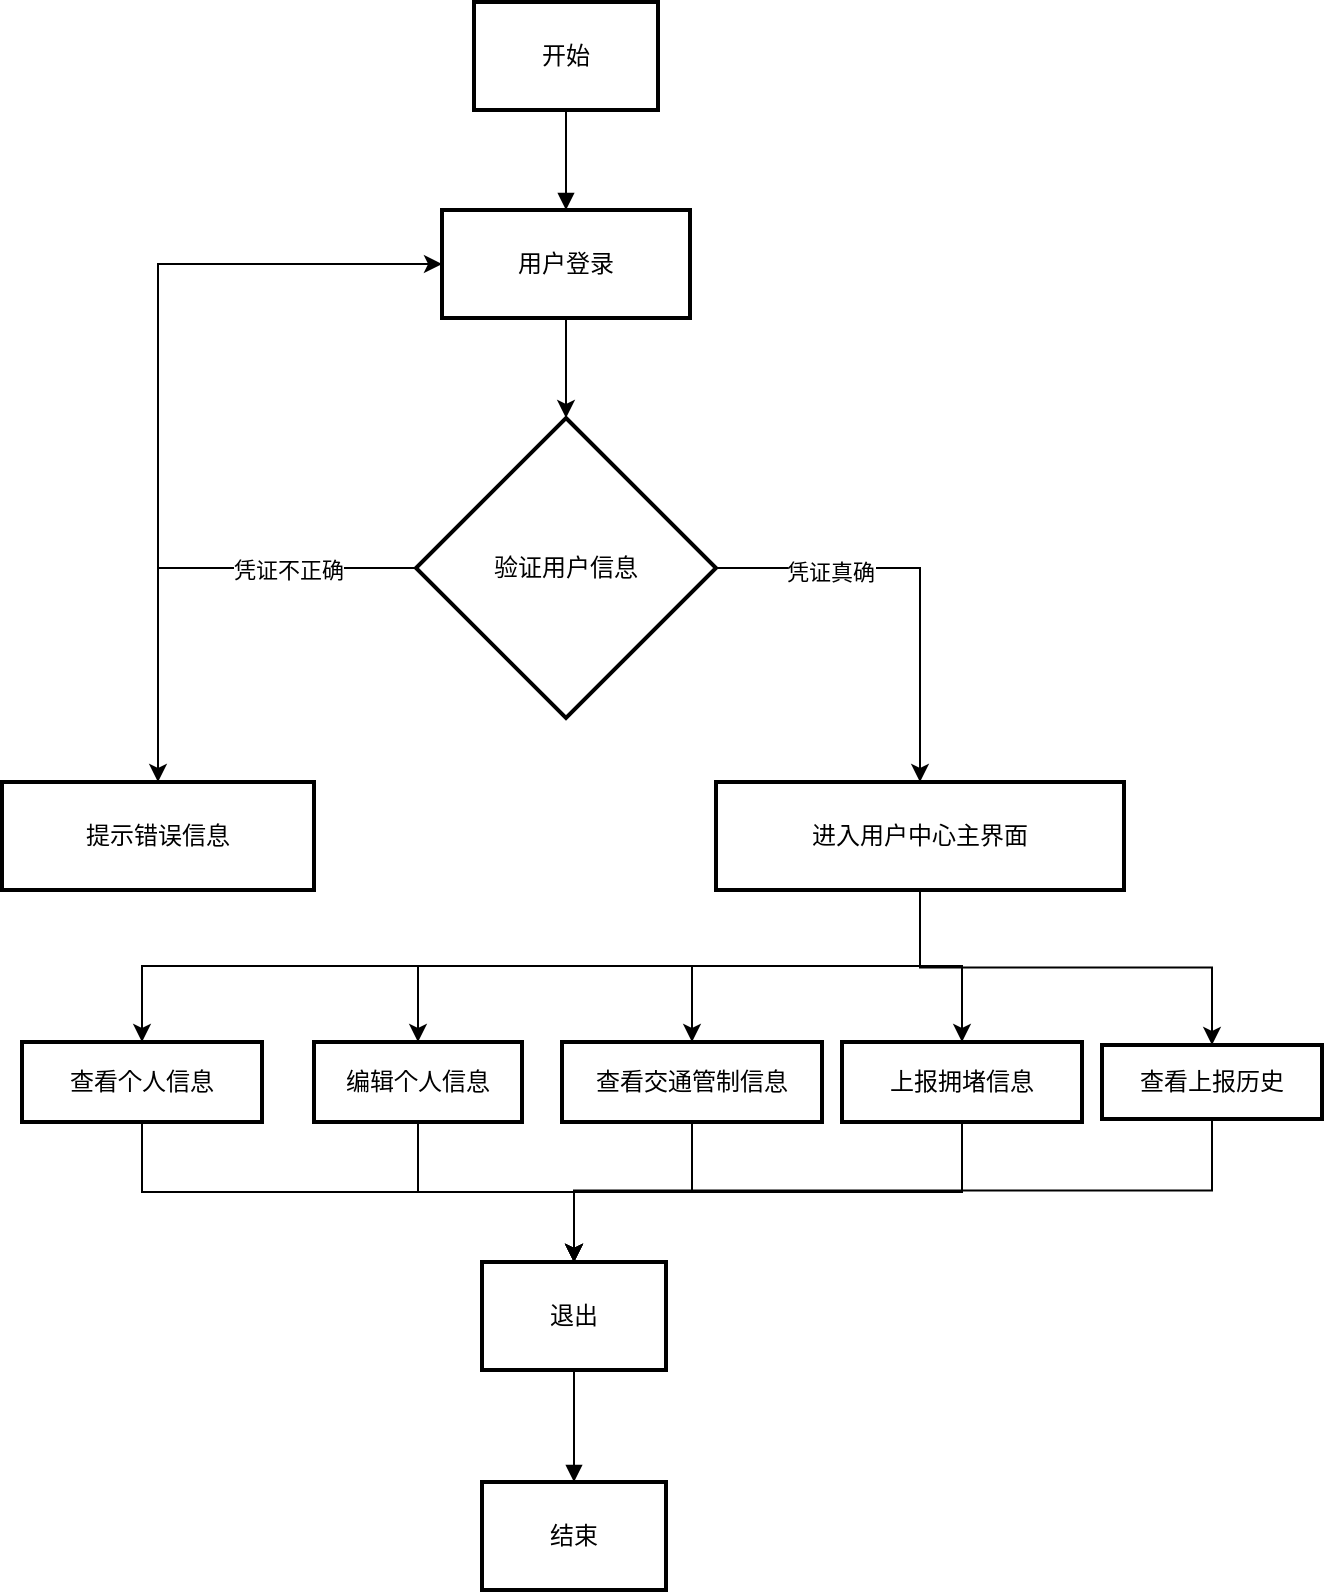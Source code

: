 <mxfile version="26.1.1">
  <diagram name="第 1 页" id="kEDrvWN_euG7bhp5yZnL">
    <mxGraphModel dx="1436" dy="968" grid="0" gridSize="10" guides="1" tooltips="1" connect="1" arrows="1" fold="1" page="0" pageScale="1" pageWidth="827" pageHeight="1169" math="0" shadow="0">
      <root>
        <mxCell id="0" />
        <mxCell id="1" parent="0" />
        <mxCell id="nvbFOfH96_LNAPdKeJm2-4" value="开始" style="whiteSpace=wrap;strokeWidth=2;" vertex="1" parent="1">
          <mxGeometry x="476" y="20" width="92" height="54" as="geometry" />
        </mxCell>
        <mxCell id="nvbFOfH96_LNAPdKeJm2-28" value="" style="edgeStyle=orthogonalEdgeStyle;rounded=0;orthogonalLoop=1;jettySize=auto;html=1;" edge="1" parent="1" source="nvbFOfH96_LNAPdKeJm2-5" target="nvbFOfH96_LNAPdKeJm2-6">
          <mxGeometry relative="1" as="geometry" />
        </mxCell>
        <mxCell id="nvbFOfH96_LNAPdKeJm2-5" value="用户登录" style="whiteSpace=wrap;strokeWidth=2;" vertex="1" parent="1">
          <mxGeometry x="460" y="124" width="124" height="54" as="geometry" />
        </mxCell>
        <mxCell id="nvbFOfH96_LNAPdKeJm2-31" style="edgeStyle=orthogonalEdgeStyle;rounded=0;orthogonalLoop=1;jettySize=auto;html=1;exitX=0;exitY=0.5;exitDx=0;exitDy=0;" edge="1" parent="1" source="nvbFOfH96_LNAPdKeJm2-6" target="nvbFOfH96_LNAPdKeJm2-7">
          <mxGeometry relative="1" as="geometry" />
        </mxCell>
        <mxCell id="nvbFOfH96_LNAPdKeJm2-44" value="凭证不正确" style="edgeLabel;html=1;align=center;verticalAlign=middle;resizable=0;points=[];" vertex="1" connectable="0" parent="nvbFOfH96_LNAPdKeJm2-31">
          <mxGeometry x="-0.446" y="1" relative="1" as="geometry">
            <mxPoint x="1" as="offset" />
          </mxGeometry>
        </mxCell>
        <mxCell id="nvbFOfH96_LNAPdKeJm2-33" style="edgeStyle=orthogonalEdgeStyle;rounded=0;orthogonalLoop=1;jettySize=auto;html=1;exitX=1;exitY=0.5;exitDx=0;exitDy=0;" edge="1" parent="1" source="nvbFOfH96_LNAPdKeJm2-6" target="nvbFOfH96_LNAPdKeJm2-8">
          <mxGeometry relative="1" as="geometry" />
        </mxCell>
        <mxCell id="nvbFOfH96_LNAPdKeJm2-45" value="凭证真确" style="edgeLabel;html=1;align=center;verticalAlign=middle;resizable=0;points=[];" vertex="1" connectable="0" parent="nvbFOfH96_LNAPdKeJm2-33">
          <mxGeometry x="-0.46" y="-2" relative="1" as="geometry">
            <mxPoint as="offset" />
          </mxGeometry>
        </mxCell>
        <mxCell id="nvbFOfH96_LNAPdKeJm2-6" value="验证用户信息" style="rhombus;strokeWidth=2;whiteSpace=wrap;" vertex="1" parent="1">
          <mxGeometry x="447" y="228" width="150" height="150" as="geometry" />
        </mxCell>
        <mxCell id="nvbFOfH96_LNAPdKeJm2-32" style="edgeStyle=orthogonalEdgeStyle;rounded=0;orthogonalLoop=1;jettySize=auto;html=1;exitX=0.5;exitY=0;exitDx=0;exitDy=0;entryX=0;entryY=0.5;entryDx=0;entryDy=0;" edge="1" parent="1" source="nvbFOfH96_LNAPdKeJm2-7" target="nvbFOfH96_LNAPdKeJm2-5">
          <mxGeometry relative="1" as="geometry" />
        </mxCell>
        <mxCell id="nvbFOfH96_LNAPdKeJm2-7" value="提示错误信息" style="whiteSpace=wrap;strokeWidth=2;" vertex="1" parent="1">
          <mxGeometry x="240" y="410" width="156" height="54" as="geometry" />
        </mxCell>
        <mxCell id="nvbFOfH96_LNAPdKeJm2-34" style="edgeStyle=orthogonalEdgeStyle;rounded=0;orthogonalLoop=1;jettySize=auto;html=1;" edge="1" parent="1" source="nvbFOfH96_LNAPdKeJm2-8" target="nvbFOfH96_LNAPdKeJm2-12">
          <mxGeometry relative="1" as="geometry" />
        </mxCell>
        <mxCell id="nvbFOfH96_LNAPdKeJm2-35" style="edgeStyle=orthogonalEdgeStyle;rounded=0;orthogonalLoop=1;jettySize=auto;html=1;exitX=0.5;exitY=1;exitDx=0;exitDy=0;" edge="1" parent="1" source="nvbFOfH96_LNAPdKeJm2-8" target="nvbFOfH96_LNAPdKeJm2-11">
          <mxGeometry relative="1" as="geometry" />
        </mxCell>
        <mxCell id="nvbFOfH96_LNAPdKeJm2-36" style="edgeStyle=orthogonalEdgeStyle;rounded=0;orthogonalLoop=1;jettySize=auto;html=1;exitX=0.5;exitY=1;exitDx=0;exitDy=0;" edge="1" parent="1" source="nvbFOfH96_LNAPdKeJm2-8" target="nvbFOfH96_LNAPdKeJm2-13">
          <mxGeometry relative="1" as="geometry" />
        </mxCell>
        <mxCell id="nvbFOfH96_LNAPdKeJm2-37" style="edgeStyle=orthogonalEdgeStyle;rounded=0;orthogonalLoop=1;jettySize=auto;html=1;exitX=0.5;exitY=1;exitDx=0;exitDy=0;" edge="1" parent="1" source="nvbFOfH96_LNAPdKeJm2-8" target="nvbFOfH96_LNAPdKeJm2-9">
          <mxGeometry relative="1" as="geometry" />
        </mxCell>
        <mxCell id="nvbFOfH96_LNAPdKeJm2-38" style="edgeStyle=orthogonalEdgeStyle;rounded=0;orthogonalLoop=1;jettySize=auto;html=1;exitX=0.5;exitY=1;exitDx=0;exitDy=0;" edge="1" parent="1" source="nvbFOfH96_LNAPdKeJm2-8" target="nvbFOfH96_LNAPdKeJm2-10">
          <mxGeometry relative="1" as="geometry" />
        </mxCell>
        <mxCell id="nvbFOfH96_LNAPdKeJm2-8" value="进入用户中心主界面" style="whiteSpace=wrap;strokeWidth=2;" vertex="1" parent="1">
          <mxGeometry x="597" y="410" width="204" height="54" as="geometry" />
        </mxCell>
        <mxCell id="nvbFOfH96_LNAPdKeJm2-39" style="edgeStyle=orthogonalEdgeStyle;rounded=0;orthogonalLoop=1;jettySize=auto;html=1;exitX=0.5;exitY=1;exitDx=0;exitDy=0;" edge="1" parent="1" source="nvbFOfH96_LNAPdKeJm2-9" target="nvbFOfH96_LNAPdKeJm2-14">
          <mxGeometry relative="1" as="geometry" />
        </mxCell>
        <mxCell id="nvbFOfH96_LNAPdKeJm2-9" value="查看个人信息" style="whiteSpace=wrap;strokeWidth=2;" vertex="1" parent="1">
          <mxGeometry x="250" y="540" width="120" height="40" as="geometry" />
        </mxCell>
        <mxCell id="nvbFOfH96_LNAPdKeJm2-40" style="edgeStyle=orthogonalEdgeStyle;rounded=0;orthogonalLoop=1;jettySize=auto;html=1;exitX=0.5;exitY=1;exitDx=0;exitDy=0;" edge="1" parent="1" source="nvbFOfH96_LNAPdKeJm2-10" target="nvbFOfH96_LNAPdKeJm2-14">
          <mxGeometry relative="1" as="geometry" />
        </mxCell>
        <mxCell id="nvbFOfH96_LNAPdKeJm2-10" value="编辑个人信息" style="whiteSpace=wrap;strokeWidth=2;" vertex="1" parent="1">
          <mxGeometry x="396" y="540" width="104" height="40" as="geometry" />
        </mxCell>
        <mxCell id="nvbFOfH96_LNAPdKeJm2-41" style="edgeStyle=orthogonalEdgeStyle;rounded=0;orthogonalLoop=1;jettySize=auto;html=1;exitX=0.5;exitY=1;exitDx=0;exitDy=0;entryX=0.5;entryY=0;entryDx=0;entryDy=0;" edge="1" parent="1" source="nvbFOfH96_LNAPdKeJm2-11" target="nvbFOfH96_LNAPdKeJm2-14">
          <mxGeometry relative="1" as="geometry" />
        </mxCell>
        <mxCell id="nvbFOfH96_LNAPdKeJm2-11" value="查看交通管制信息" style="whiteSpace=wrap;strokeWidth=2;" vertex="1" parent="1">
          <mxGeometry x="520" y="540" width="130" height="40" as="geometry" />
        </mxCell>
        <mxCell id="nvbFOfH96_LNAPdKeJm2-42" style="edgeStyle=orthogonalEdgeStyle;rounded=0;orthogonalLoop=1;jettySize=auto;html=1;exitX=0.5;exitY=1;exitDx=0;exitDy=0;entryX=0.5;entryY=0;entryDx=0;entryDy=0;" edge="1" parent="1" source="nvbFOfH96_LNAPdKeJm2-12" target="nvbFOfH96_LNAPdKeJm2-14">
          <mxGeometry relative="1" as="geometry" />
        </mxCell>
        <mxCell id="nvbFOfH96_LNAPdKeJm2-12" value="上报拥堵信息" style="whiteSpace=wrap;strokeWidth=2;" vertex="1" parent="1">
          <mxGeometry x="660" y="540" width="120" height="40" as="geometry" />
        </mxCell>
        <mxCell id="nvbFOfH96_LNAPdKeJm2-43" style="edgeStyle=orthogonalEdgeStyle;rounded=0;orthogonalLoop=1;jettySize=auto;html=1;exitX=0.5;exitY=1;exitDx=0;exitDy=0;" edge="1" parent="1" source="nvbFOfH96_LNAPdKeJm2-13" target="nvbFOfH96_LNAPdKeJm2-14">
          <mxGeometry relative="1" as="geometry" />
        </mxCell>
        <mxCell id="nvbFOfH96_LNAPdKeJm2-13" value="查看上报历史" style="whiteSpace=wrap;strokeWidth=2;" vertex="1" parent="1">
          <mxGeometry x="790" y="541.5" width="110" height="37" as="geometry" />
        </mxCell>
        <mxCell id="nvbFOfH96_LNAPdKeJm2-14" value="退出" style="whiteSpace=wrap;strokeWidth=2;" vertex="1" parent="1">
          <mxGeometry x="480" y="650" width="92" height="54" as="geometry" />
        </mxCell>
        <mxCell id="nvbFOfH96_LNAPdKeJm2-15" value="结束" style="whiteSpace=wrap;strokeWidth=2;" vertex="1" parent="1">
          <mxGeometry x="480" y="760" width="92" height="54" as="geometry" />
        </mxCell>
        <mxCell id="nvbFOfH96_LNAPdKeJm2-16" value="" style="curved=1;startArrow=none;endArrow=block;exitX=0.5;exitY=1;entryX=0.5;entryY=0;rounded=0;" edge="1" parent="1" source="nvbFOfH96_LNAPdKeJm2-4" target="nvbFOfH96_LNAPdKeJm2-5">
          <mxGeometry relative="1" as="geometry">
            <Array as="points" />
          </mxGeometry>
        </mxCell>
        <mxCell id="nvbFOfH96_LNAPdKeJm2-27" value="" style="curved=1;startArrow=none;endArrow=block;exitX=0.5;exitY=0.99;entryX=0.5;entryY=-0.01;rounded=0;" edge="1" parent="1" source="nvbFOfH96_LNAPdKeJm2-14" target="nvbFOfH96_LNAPdKeJm2-15">
          <mxGeometry relative="1" as="geometry">
            <Array as="points" />
          </mxGeometry>
        </mxCell>
      </root>
    </mxGraphModel>
  </diagram>
</mxfile>
